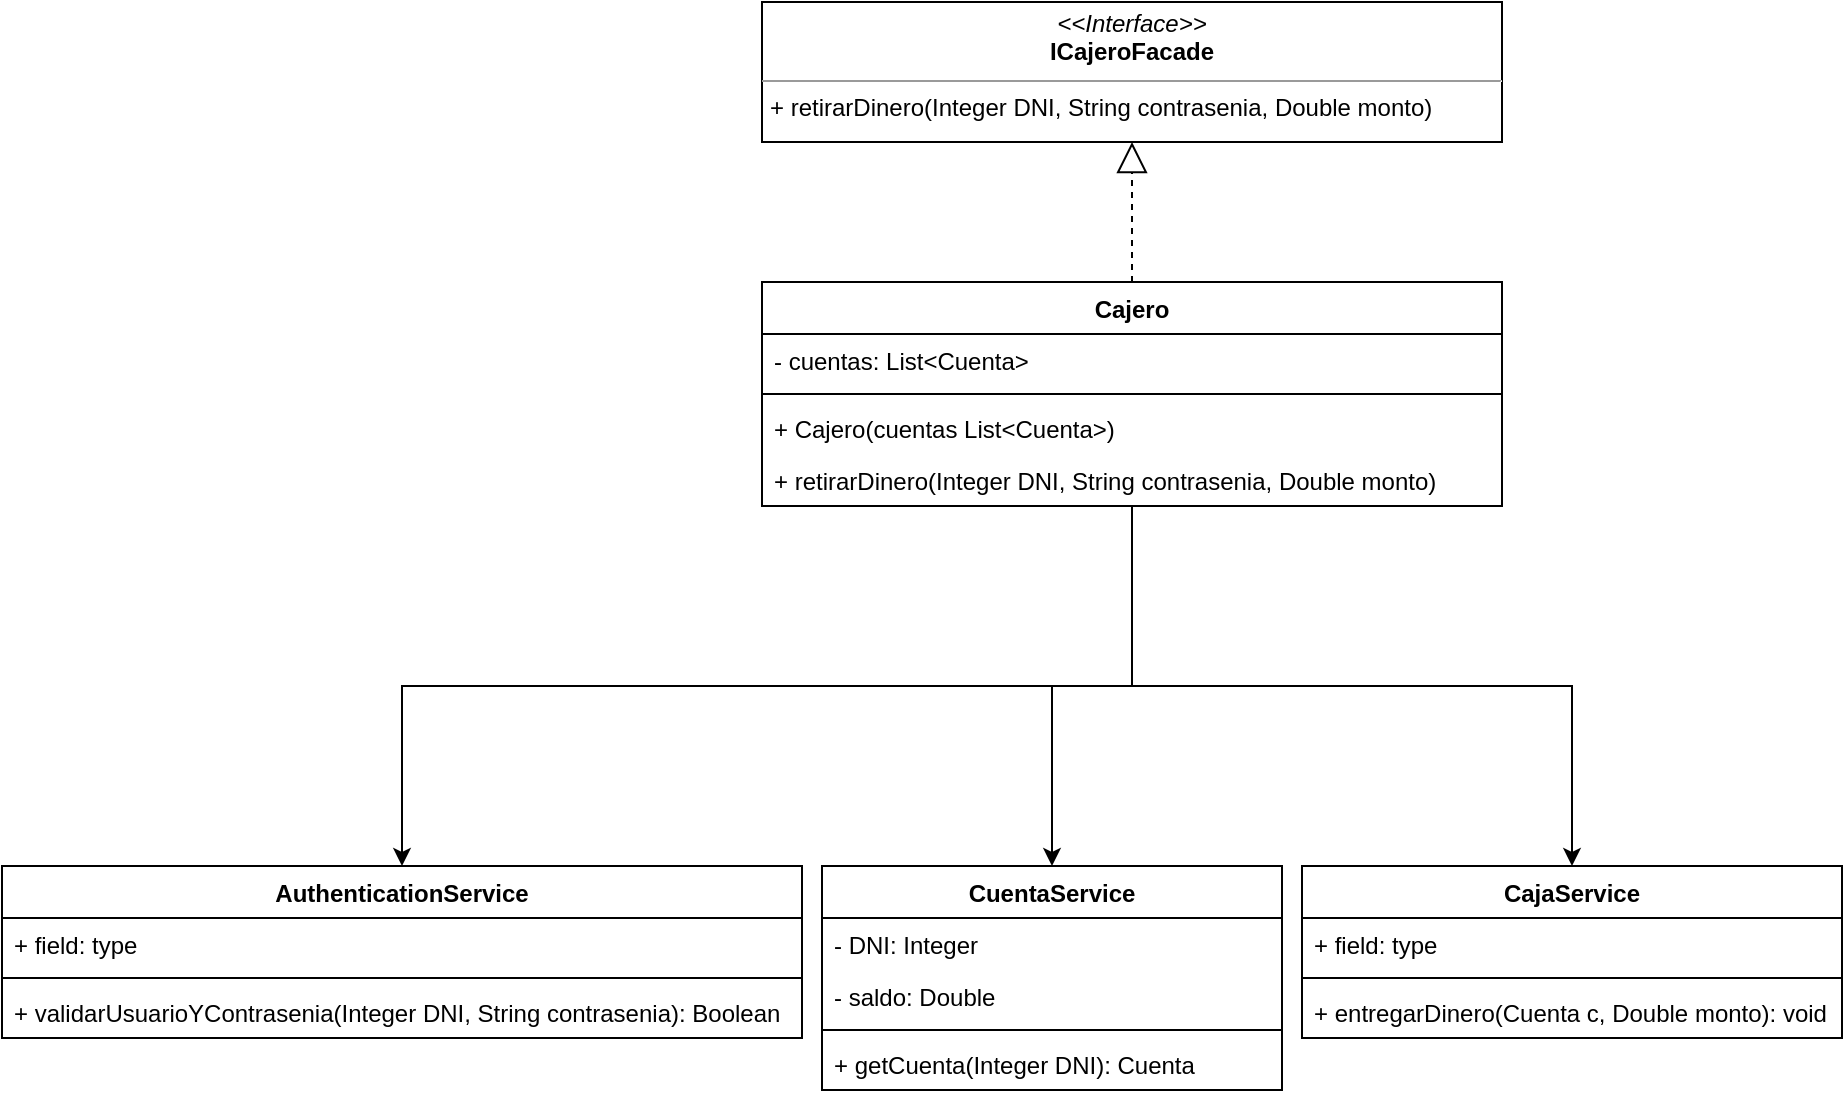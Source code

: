 <mxfile version="14.5.1" type="device"><diagram id="HKP22bG7Q7S7QpDZoXbd" name="Página-1"><mxGraphModel dx="1913" dy="806" grid="1" gridSize="10" guides="1" tooltips="1" connect="1" arrows="1" fold="1" page="1" pageScale="1" pageWidth="827" pageHeight="1169" math="0" shadow="0"><root><mxCell id="0"/><mxCell id="1" parent="0"/><mxCell id="IsQwRWRPJArP2LZzELol-1" value="AuthenticationService" style="swimlane;fontStyle=1;align=center;verticalAlign=top;childLayout=stackLayout;horizontal=1;startSize=26;horizontalStack=0;resizeParent=1;resizeParentMax=0;resizeLast=0;collapsible=1;marginBottom=0;" parent="1" vertex="1"><mxGeometry x="-120" y="542" width="400" height="86" as="geometry"/></mxCell><mxCell id="IsQwRWRPJArP2LZzELol-2" value="+ field: type" style="text;strokeColor=none;fillColor=none;align=left;verticalAlign=top;spacingLeft=4;spacingRight=4;overflow=hidden;rotatable=0;points=[[0,0.5],[1,0.5]];portConstraint=eastwest;" parent="IsQwRWRPJArP2LZzELol-1" vertex="1"><mxGeometry y="26" width="400" height="26" as="geometry"/></mxCell><mxCell id="IsQwRWRPJArP2LZzELol-3" value="" style="line;strokeWidth=1;fillColor=none;align=left;verticalAlign=middle;spacingTop=-1;spacingLeft=3;spacingRight=3;rotatable=0;labelPosition=right;points=[];portConstraint=eastwest;" parent="IsQwRWRPJArP2LZzELol-1" vertex="1"><mxGeometry y="52" width="400" height="8" as="geometry"/></mxCell><mxCell id="IsQwRWRPJArP2LZzELol-4" value="+ validarUsuarioYContrasenia(Integer DNI, String contrasenia): Boolean" style="text;strokeColor=none;fillColor=none;align=left;verticalAlign=top;spacingLeft=4;spacingRight=4;overflow=hidden;rotatable=0;points=[[0,0.5],[1,0.5]];portConstraint=eastwest;" parent="IsQwRWRPJArP2LZzELol-1" vertex="1"><mxGeometry y="60" width="400" height="26" as="geometry"/></mxCell><mxCell id="IsQwRWRPJArP2LZzELol-5" value="&lt;p style=&quot;margin: 0px ; margin-top: 4px ; text-align: center&quot;&gt;&lt;i&gt;&amp;lt;&amp;lt;Interface&amp;gt;&amp;gt;&lt;/i&gt;&lt;br&gt;&lt;b&gt;ICajeroFacade&lt;/b&gt;&lt;/p&gt;&lt;hr size=&quot;1&quot;&gt;&lt;p style=&quot;margin: 0px ; margin-left: 4px&quot;&gt;+ retirarDinero(Integer DNI, String contrasenia, Double monto)&lt;br&gt;&lt;br&gt;&lt;/p&gt;" style="verticalAlign=top;align=left;overflow=fill;fontSize=12;fontFamily=Helvetica;html=1;" parent="1" vertex="1"><mxGeometry x="260" y="110" width="370" height="70" as="geometry"/></mxCell><mxCell id="IsQwRWRPJArP2LZzELol-6" value="CuentaService" style="swimlane;fontStyle=1;align=center;verticalAlign=top;childLayout=stackLayout;horizontal=1;startSize=26;horizontalStack=0;resizeParent=1;resizeParentMax=0;resizeLast=0;collapsible=1;marginBottom=0;" parent="1" vertex="1"><mxGeometry x="290" y="542" width="230" height="112" as="geometry"/></mxCell><mxCell id="IsQwRWRPJArP2LZzELol-7" value="- DNI: Integer" style="text;strokeColor=none;fillColor=none;align=left;verticalAlign=top;spacingLeft=4;spacingRight=4;overflow=hidden;rotatable=0;points=[[0,0.5],[1,0.5]];portConstraint=eastwest;" parent="IsQwRWRPJArP2LZzELol-6" vertex="1"><mxGeometry y="26" width="230" height="26" as="geometry"/></mxCell><mxCell id="IsQwRWRPJArP2LZzELol-16" value="- saldo: Double" style="text;strokeColor=none;fillColor=none;align=left;verticalAlign=top;spacingLeft=4;spacingRight=4;overflow=hidden;rotatable=0;points=[[0,0.5],[1,0.5]];portConstraint=eastwest;" parent="IsQwRWRPJArP2LZzELol-6" vertex="1"><mxGeometry y="52" width="230" height="26" as="geometry"/></mxCell><mxCell id="IsQwRWRPJArP2LZzELol-8" value="" style="line;strokeWidth=1;fillColor=none;align=left;verticalAlign=middle;spacingTop=-1;spacingLeft=3;spacingRight=3;rotatable=0;labelPosition=right;points=[];portConstraint=eastwest;" parent="IsQwRWRPJArP2LZzELol-6" vertex="1"><mxGeometry y="78" width="230" height="8" as="geometry"/></mxCell><mxCell id="IsQwRWRPJArP2LZzELol-9" value="+ getCuenta(Integer DNI): Cuenta" style="text;strokeColor=none;fillColor=none;align=left;verticalAlign=top;spacingLeft=4;spacingRight=4;overflow=hidden;rotatable=0;points=[[0,0.5],[1,0.5]];portConstraint=eastwest;" parent="IsQwRWRPJArP2LZzELol-6" vertex="1"><mxGeometry y="86" width="230" height="26" as="geometry"/></mxCell><mxCell id="IsQwRWRPJArP2LZzELol-10" value="CajaService" style="swimlane;fontStyle=1;align=center;verticalAlign=top;childLayout=stackLayout;horizontal=1;startSize=26;horizontalStack=0;resizeParent=1;resizeParentMax=0;resizeLast=0;collapsible=1;marginBottom=0;" parent="1" vertex="1"><mxGeometry x="530" y="542" width="270" height="86" as="geometry"/></mxCell><mxCell id="IsQwRWRPJArP2LZzELol-11" value="+ field: type" style="text;strokeColor=none;fillColor=none;align=left;verticalAlign=top;spacingLeft=4;spacingRight=4;overflow=hidden;rotatable=0;points=[[0,0.5],[1,0.5]];portConstraint=eastwest;" parent="IsQwRWRPJArP2LZzELol-10" vertex="1"><mxGeometry y="26" width="270" height="26" as="geometry"/></mxCell><mxCell id="IsQwRWRPJArP2LZzELol-12" value="" style="line;strokeWidth=1;fillColor=none;align=left;verticalAlign=middle;spacingTop=-1;spacingLeft=3;spacingRight=3;rotatable=0;labelPosition=right;points=[];portConstraint=eastwest;" parent="IsQwRWRPJArP2LZzELol-10" vertex="1"><mxGeometry y="52" width="270" height="8" as="geometry"/></mxCell><mxCell id="IsQwRWRPJArP2LZzELol-13" value="+ entregarDinero(Cuenta c, Double monto): void" style="text;strokeColor=none;fillColor=none;align=left;verticalAlign=top;spacingLeft=4;spacingRight=4;overflow=hidden;rotatable=0;points=[[0,0.5],[1,0.5]];portConstraint=eastwest;" parent="IsQwRWRPJArP2LZzELol-10" vertex="1"><mxGeometry y="60" width="270" height="26" as="geometry"/></mxCell><mxCell id="IsQwRWRPJArP2LZzELol-22" style="edgeStyle=orthogonalEdgeStyle;rounded=0;orthogonalLoop=1;jettySize=auto;html=1;entryX=0.5;entryY=1;entryDx=0;entryDy=0;dashed=1;endArrow=block;endFill=0;startSize=9;endSize=13;" parent="1" source="IsQwRWRPJArP2LZzELol-17" target="IsQwRWRPJArP2LZzELol-5" edge="1"><mxGeometry relative="1" as="geometry"/></mxCell><mxCell id="d7i8phAbJlkA7IdqvuXD-1" style="edgeStyle=orthogonalEdgeStyle;rounded=0;orthogonalLoop=1;jettySize=auto;html=1;entryX=0.5;entryY=0;entryDx=0;entryDy=0;" edge="1" parent="1" source="IsQwRWRPJArP2LZzELol-17" target="IsQwRWRPJArP2LZzELol-1"><mxGeometry relative="1" as="geometry"/></mxCell><mxCell id="d7i8phAbJlkA7IdqvuXD-2" style="edgeStyle=orthogonalEdgeStyle;rounded=0;orthogonalLoop=1;jettySize=auto;html=1;" edge="1" parent="1" source="IsQwRWRPJArP2LZzELol-17" target="IsQwRWRPJArP2LZzELol-6"><mxGeometry relative="1" as="geometry"/></mxCell><mxCell id="d7i8phAbJlkA7IdqvuXD-3" style="edgeStyle=orthogonalEdgeStyle;rounded=0;orthogonalLoop=1;jettySize=auto;html=1;" edge="1" parent="1" source="IsQwRWRPJArP2LZzELol-17" target="IsQwRWRPJArP2LZzELol-10"><mxGeometry relative="1" as="geometry"/></mxCell><mxCell id="IsQwRWRPJArP2LZzELol-17" value="Cajero" style="swimlane;fontStyle=1;align=center;verticalAlign=top;childLayout=stackLayout;horizontal=1;startSize=26;horizontalStack=0;resizeParent=1;resizeParentMax=0;resizeLast=0;collapsible=1;marginBottom=0;" parent="1" vertex="1"><mxGeometry x="260" y="250" width="370" height="112" as="geometry"/></mxCell><mxCell id="IsQwRWRPJArP2LZzELol-27" value="- cuentas: List&lt;Cuenta&gt;" style="text;strokeColor=none;fillColor=none;align=left;verticalAlign=top;spacingLeft=4;spacingRight=4;overflow=hidden;rotatable=0;points=[[0,0.5],[1,0.5]];portConstraint=eastwest;" parent="IsQwRWRPJArP2LZzELol-17" vertex="1"><mxGeometry y="26" width="370" height="26" as="geometry"/></mxCell><mxCell id="IsQwRWRPJArP2LZzELol-20" value="" style="line;strokeWidth=1;fillColor=none;align=left;verticalAlign=middle;spacingTop=-1;spacingLeft=3;spacingRight=3;rotatable=0;labelPosition=right;points=[];portConstraint=eastwest;" parent="IsQwRWRPJArP2LZzELol-17" vertex="1"><mxGeometry y="52" width="370" height="8" as="geometry"/></mxCell><mxCell id="IsQwRWRPJArP2LZzELol-21" value="+ Cajero(cuentas List&lt;Cuenta&gt;)" style="text;strokeColor=none;fillColor=none;align=left;verticalAlign=top;spacingLeft=4;spacingRight=4;overflow=hidden;rotatable=0;points=[[0,0.5],[1,0.5]];portConstraint=eastwest;" parent="IsQwRWRPJArP2LZzELol-17" vertex="1"><mxGeometry y="60" width="370" height="26" as="geometry"/></mxCell><mxCell id="IsQwRWRPJArP2LZzELol-26" value="+ retirarDinero(Integer DNI, String contrasenia, Double monto)" style="text;strokeColor=none;fillColor=none;align=left;verticalAlign=top;spacingLeft=4;spacingRight=4;overflow=hidden;rotatable=0;points=[[0,0.5],[1,0.5]];portConstraint=eastwest;" parent="IsQwRWRPJArP2LZzELol-17" vertex="1"><mxGeometry y="86" width="370" height="26" as="geometry"/></mxCell></root></mxGraphModel></diagram></mxfile>